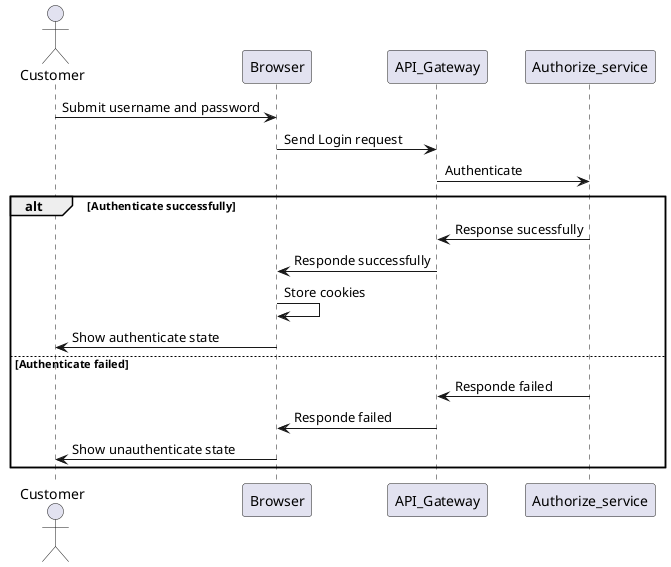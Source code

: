 @startuml scale API

actor Customer

Customer -> Browser : Submit username and password

Browser -> API_Gateway : Send Login request

API_Gateway -> Authorize_service : Authenticate

    alt Authenticate successfully

    Authorize_service -> API_Gateway : Response sucessfully

    API_Gateway -> Browser : Responde successfully

    Browser -> Browser : Store cookies

    Browser -> Customer : Show authenticate state

    else Authenticate failed

    Authorize_service -> API_Gateway : Responde failed

    API_Gateway -> Browser : Responde failed

    Browser -> Customer : Show unauthenticate state
    end
@enduml